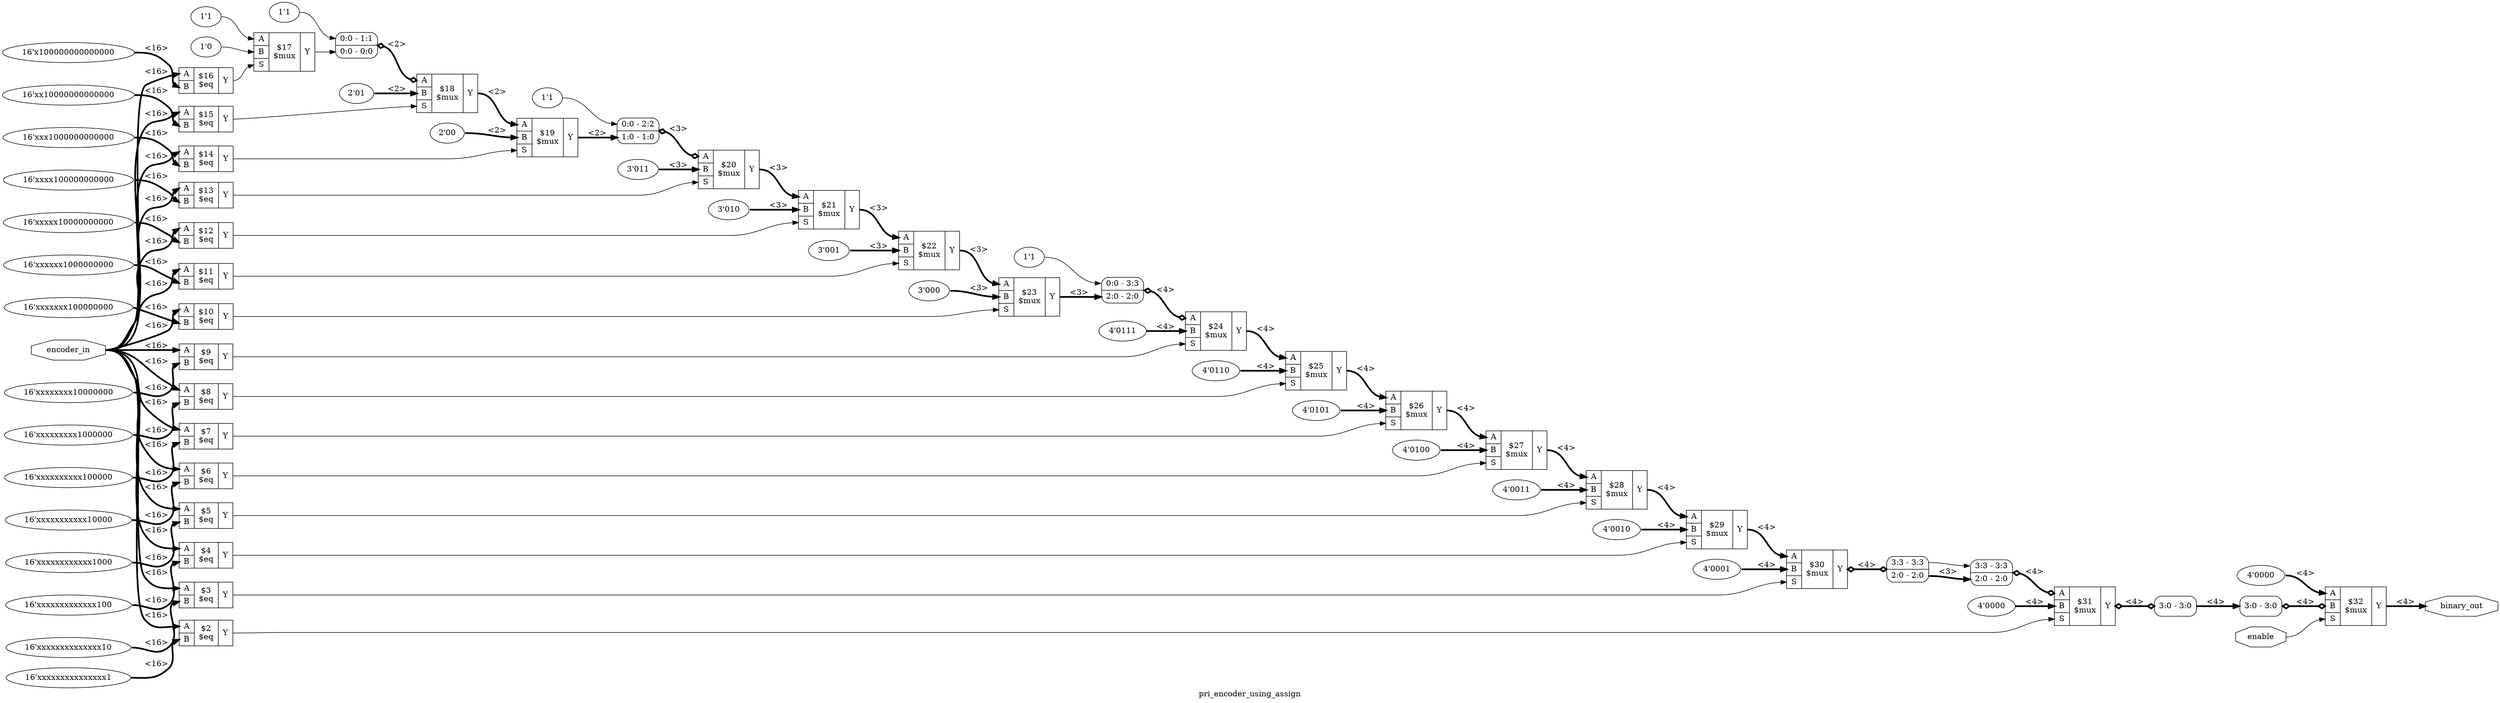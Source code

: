 digraph "pri_encoder_using_assign" {
label="pri_encoder_using_assign";
rankdir="LR";
remincross=true;
n33 [ shape=octagon, label="encoder_in", color="black", fontcolor="black" ];
n34 [ shape=octagon, label="enable", color="black", fontcolor="black" ];
n35 [ shape=octagon, label="binary_out", color="black", fontcolor="black" ];
v1 [ label="4'0000" ];
c40 [ shape=record, label="{{<p36> A|<p37> B|<p38> S}|$31\n$mux|{<p39> Y}}" ];
x0 [ shape=record, style=rounded, label="<s0> 3:0 - 3:0 " ];
c40:p39:e -> x0:w [arrowhead=odiamond, arrowtail=odiamond, dir=both, color="black", style="setlinewidth(3)", label="<4>"];
x2 [ shape=record, style=rounded, label="<s1> 3:3 - 3:3 |<s0> 2:0 - 2:0 " ];
x2:e -> c40:p36:w [arrowhead=odiamond, arrowtail=odiamond, dir=both, color="black", style="setlinewidth(3)", label="<4>"];
v4 [ label="4'0001" ];
c41 [ shape=record, label="{{<p36> A|<p37> B|<p38> S}|$30\n$mux|{<p39> Y}}" ];
x3 [ shape=record, style=rounded, label="<s1> 3:3 - 3:3 |<s0> 2:0 - 2:0 " ];
c41:p39:e -> x3:w [arrowhead=odiamond, arrowtail=odiamond, dir=both, color="black", style="setlinewidth(3)", label="<4>"];
v5 [ label="4'0010" ];
c42 [ shape=record, label="{{<p36> A|<p37> B|<p38> S}|$29\n$mux|{<p39> Y}}" ];
v6 [ label="4'0011" ];
c43 [ shape=record, label="{{<p36> A|<p37> B|<p38> S}|$28\n$mux|{<p39> Y}}" ];
v7 [ label="4'0100" ];
c44 [ shape=record, label="{{<p36> A|<p37> B|<p38> S}|$27\n$mux|{<p39> Y}}" ];
v8 [ label="4'0101" ];
c45 [ shape=record, label="{{<p36> A|<p37> B|<p38> S}|$26\n$mux|{<p39> Y}}" ];
v9 [ label="4'0110" ];
c46 [ shape=record, label="{{<p36> A|<p37> B|<p38> S}|$25\n$mux|{<p39> Y}}" ];
v10 [ label="4'0111" ];
v12 [ label="1'1" ];
c47 [ shape=record, label="{{<p36> A|<p37> B|<p38> S}|$24\n$mux|{<p39> Y}}" ];
x11 [ shape=record, style=rounded, label="<s1> 0:0 - 3:3 |<s0> 2:0 - 2:0 " ];
x11:e -> c47:p36:w [arrowhead=odiamond, arrowtail=odiamond, dir=both, color="black", style="setlinewidth(3)", label="<4>"];
v13 [ label="3'000" ];
c48 [ shape=record, label="{{<p36> A|<p37> B|<p38> S}|$23\n$mux|{<p39> Y}}" ];
v14 [ label="3'001" ];
c49 [ shape=record, label="{{<p36> A|<p37> B|<p38> S}|$22\n$mux|{<p39> Y}}" ];
v15 [ label="3'010" ];
c50 [ shape=record, label="{{<p36> A|<p37> B|<p38> S}|$21\n$mux|{<p39> Y}}" ];
v16 [ label="3'011" ];
v18 [ label="1'1" ];
c51 [ shape=record, label="{{<p36> A|<p37> B|<p38> S}|$20\n$mux|{<p39> Y}}" ];
x17 [ shape=record, style=rounded, label="<s1> 0:0 - 2:2 |<s0> 1:0 - 1:0 " ];
x17:e -> c51:p36:w [arrowhead=odiamond, arrowtail=odiamond, dir=both, color="black", style="setlinewidth(3)", label="<3>"];
v19 [ label="2'00" ];
c52 [ shape=record, label="{{<p36> A|<p37> B|<p38> S}|$19\n$mux|{<p39> Y}}" ];
v20 [ label="2'01" ];
v22 [ label="1'1" ];
c53 [ shape=record, label="{{<p36> A|<p37> B|<p38> S}|$18\n$mux|{<p39> Y}}" ];
x21 [ shape=record, style=rounded, label="<s1> 0:0 - 1:1 |<s0> 0:0 - 0:0 " ];
x21:e -> c53:p36:w [arrowhead=odiamond, arrowtail=odiamond, dir=both, color="black", style="setlinewidth(3)", label="<2>"];
v23 [ label="1'0" ];
v24 [ label="1'1" ];
c54 [ shape=record, label="{{<p36> A|<p37> B|<p38> S}|$17\n$mux|{<p39> Y}}" ];
v25 [ label="16'x100000000000000" ];
c55 [ shape=record, label="{{<p36> A|<p37> B}|$16\n$eq|{<p39> Y}}" ];
v26 [ label="16'xx10000000000000" ];
c56 [ shape=record, label="{{<p36> A|<p37> B}|$15\n$eq|{<p39> Y}}" ];
v27 [ label="16'xxx1000000000000" ];
c57 [ shape=record, label="{{<p36> A|<p37> B}|$14\n$eq|{<p39> Y}}" ];
v28 [ label="16'xxxx100000000000" ];
c58 [ shape=record, label="{{<p36> A|<p37> B}|$13\n$eq|{<p39> Y}}" ];
v29 [ label="16'xxxxx10000000000" ];
c59 [ shape=record, label="{{<p36> A|<p37> B}|$12\n$eq|{<p39> Y}}" ];
v30 [ label="16'xxxxxx1000000000" ];
c60 [ shape=record, label="{{<p36> A|<p37> B}|$11\n$eq|{<p39> Y}}" ];
v31 [ label="16'xxxxxxx100000000" ];
c61 [ shape=record, label="{{<p36> A|<p37> B}|$10\n$eq|{<p39> Y}}" ];
v32 [ label="16'xxxxxxxx10000000" ];
c62 [ shape=record, label="{{<p36> A|<p37> B}|$9\n$eq|{<p39> Y}}" ];
v33 [ label="16'xxxxxxxxx1000000" ];
c63 [ shape=record, label="{{<p36> A|<p37> B}|$8\n$eq|{<p39> Y}}" ];
v34 [ label="16'xxxxxxxxxx100000" ];
c64 [ shape=record, label="{{<p36> A|<p37> B}|$7\n$eq|{<p39> Y}}" ];
v35 [ label="16'xxxxxxxxxxx10000" ];
c65 [ shape=record, label="{{<p36> A|<p37> B}|$6\n$eq|{<p39> Y}}" ];
v36 [ label="16'xxxxxxxxxxxx1000" ];
c66 [ shape=record, label="{{<p36> A|<p37> B}|$5\n$eq|{<p39> Y}}" ];
v37 [ label="16'xxxxxxxxxxxxx100" ];
c67 [ shape=record, label="{{<p36> A|<p37> B}|$4\n$eq|{<p39> Y}}" ];
v38 [ label="16'xxxxxxxxxxxxxx10" ];
c68 [ shape=record, label="{{<p36> A|<p37> B}|$3\n$eq|{<p39> Y}}" ];
v39 [ label="16'xxxxxxxxxxxxxxx1" ];
c69 [ shape=record, label="{{<p36> A|<p37> B}|$2\n$eq|{<p39> Y}}" ];
v41 [ label="4'0000" ];
c70 [ shape=record, label="{{<p36> A|<p37> B|<p38> S}|$32\n$mux|{<p39> Y}}" ];
x40 [ shape=record, style=rounded, label="<s0> 3:0 - 3:0 " ];
x40:e -> c70:p37:w [arrowhead=odiamond, arrowtail=odiamond, dir=both, color="black", style="setlinewidth(3)", label="<4>"];
c47:p39:e -> c46:p36:w [color="black", style="setlinewidth(3)", label="<4>"];
c48:p39:e -> x11:s0:w [color="black", style="setlinewidth(3)", label="<3>"];
c49:p39:e -> c48:p36:w [color="black", style="setlinewidth(3)", label="<3>"];
c50:p39:e -> c49:p36:w [color="black", style="setlinewidth(3)", label="<3>"];
c51:p39:e -> c50:p36:w [color="black", style="setlinewidth(3)", label="<3>"];
c52:p39:e -> x17:s0:w [color="black", style="setlinewidth(3)", label="<2>"];
c53:p39:e -> c52:p36:w [color="black", style="setlinewidth(3)", label="<2>"];
c55:p39:e -> c54:p38:w [color="black", label=""];
c56:p39:e -> c53:p38:w [color="black", label=""];
c57:p39:e -> c52:p38:w [color="black", label=""];
x0:s0:e -> x40:s0:w [color="black", style="setlinewidth(3)", label="<4>"];
c58:p39:e -> c51:p38:w [color="black", label=""];
c59:p39:e -> c50:p38:w [color="black", label=""];
c60:p39:e -> c49:p38:w [color="black", label=""];
c61:p39:e -> c48:p38:w [color="black", label=""];
c62:p39:e -> c47:p38:w [color="black", label=""];
c63:p39:e -> c46:p38:w [color="black", label=""];
c64:p39:e -> c45:p38:w [color="black", label=""];
c65:p39:e -> c44:p38:w [color="black", label=""];
c66:p39:e -> c43:p38:w [color="black", label=""];
c67:p39:e -> c42:p38:w [color="black", label=""];
x3:s1:e -> x2:s1:w [color="black", label=""];
c68:p39:e -> c41:p38:w [color="black", label=""];
c69:p39:e -> c40:p38:w [color="black", label=""];
c54:p39:e -> x21:s0:w [color="black", label=""];
n33:e -> c55:p36:w [color="black", style="setlinewidth(3)", label="<16>"];
n33:e -> c56:p36:w [color="black", style="setlinewidth(3)", label="<16>"];
n33:e -> c57:p36:w [color="black", style="setlinewidth(3)", label="<16>"];
n33:e -> c58:p36:w [color="black", style="setlinewidth(3)", label="<16>"];
n33:e -> c59:p36:w [color="black", style="setlinewidth(3)", label="<16>"];
n33:e -> c60:p36:w [color="black", style="setlinewidth(3)", label="<16>"];
n33:e -> c61:p36:w [color="black", style="setlinewidth(3)", label="<16>"];
n33:e -> c62:p36:w [color="black", style="setlinewidth(3)", label="<16>"];
n33:e -> c63:p36:w [color="black", style="setlinewidth(3)", label="<16>"];
n33:e -> c64:p36:w [color="black", style="setlinewidth(3)", label="<16>"];
n33:e -> c65:p36:w [color="black", style="setlinewidth(3)", label="<16>"];
n33:e -> c66:p36:w [color="black", style="setlinewidth(3)", label="<16>"];
n33:e -> c67:p36:w [color="black", style="setlinewidth(3)", label="<16>"];
n33:e -> c68:p36:w [color="black", style="setlinewidth(3)", label="<16>"];
n33:e -> c69:p36:w [color="black", style="setlinewidth(3)", label="<16>"];
n34:e -> c70:p38:w [color="black", label=""];
c70:p39:e -> n35:w [color="black", style="setlinewidth(3)", label="<4>"];
x3:s0:e -> x2:s0:w [color="black", style="setlinewidth(3)", label="<3>"];
c42:p39:e -> c41:p36:w [color="black", style="setlinewidth(3)", label="<4>"];
c43:p39:e -> c42:p36:w [color="black", style="setlinewidth(3)", label="<4>"];
c44:p39:e -> c43:p36:w [color="black", style="setlinewidth(3)", label="<4>"];
c45:p39:e -> c44:p36:w [color="black", style="setlinewidth(3)", label="<4>"];
c46:p39:e -> c45:p36:w [color="black", style="setlinewidth(3)", label="<4>"];
v1:e -> c40:p37:w [color="black", style="setlinewidth(3)", label="<4>"];
v10:e -> c47:p37:w [color="black", style="setlinewidth(3)", label="<4>"];
v12:e -> x11:s1:w [color="black", label=""];
v13:e -> c48:p37:w [color="black", style="setlinewidth(3)", label="<3>"];
v14:e -> c49:p37:w [color="black", style="setlinewidth(3)", label="<3>"];
v15:e -> c50:p37:w [color="black", style="setlinewidth(3)", label="<3>"];
v16:e -> c51:p37:w [color="black", style="setlinewidth(3)", label="<3>"];
v18:e -> x17:s1:w [color="black", label=""];
v19:e -> c52:p37:w [color="black", style="setlinewidth(3)", label="<2>"];
v20:e -> c53:p37:w [color="black", style="setlinewidth(3)", label="<2>"];
v22:e -> x21:s1:w [color="black", label=""];
v23:e -> c54:p37:w [color="black", label=""];
v24:e -> c54:p36:w [color="black", label=""];
v25:e -> c55:p37:w [color="black", style="setlinewidth(3)", label="<16>"];
v26:e -> c56:p37:w [color="black", style="setlinewidth(3)", label="<16>"];
v27:e -> c57:p37:w [color="black", style="setlinewidth(3)", label="<16>"];
v28:e -> c58:p37:w [color="black", style="setlinewidth(3)", label="<16>"];
v29:e -> c59:p37:w [color="black", style="setlinewidth(3)", label="<16>"];
v30:e -> c60:p37:w [color="black", style="setlinewidth(3)", label="<16>"];
v31:e -> c61:p37:w [color="black", style="setlinewidth(3)", label="<16>"];
v32:e -> c62:p37:w [color="black", style="setlinewidth(3)", label="<16>"];
v33:e -> c63:p37:w [color="black", style="setlinewidth(3)", label="<16>"];
v34:e -> c64:p37:w [color="black", style="setlinewidth(3)", label="<16>"];
v35:e -> c65:p37:w [color="black", style="setlinewidth(3)", label="<16>"];
v36:e -> c66:p37:w [color="black", style="setlinewidth(3)", label="<16>"];
v37:e -> c67:p37:w [color="black", style="setlinewidth(3)", label="<16>"];
v38:e -> c68:p37:w [color="black", style="setlinewidth(3)", label="<16>"];
v39:e -> c69:p37:w [color="black", style="setlinewidth(3)", label="<16>"];
v4:e -> c41:p37:w [color="black", style="setlinewidth(3)", label="<4>"];
v41:e -> c70:p36:w [color="black", style="setlinewidth(3)", label="<4>"];
v5:e -> c42:p37:w [color="black", style="setlinewidth(3)", label="<4>"];
v6:e -> c43:p37:w [color="black", style="setlinewidth(3)", label="<4>"];
v7:e -> c44:p37:w [color="black", style="setlinewidth(3)", label="<4>"];
v8:e -> c45:p37:w [color="black", style="setlinewidth(3)", label="<4>"];
v9:e -> c46:p37:w [color="black", style="setlinewidth(3)", label="<4>"];
}
